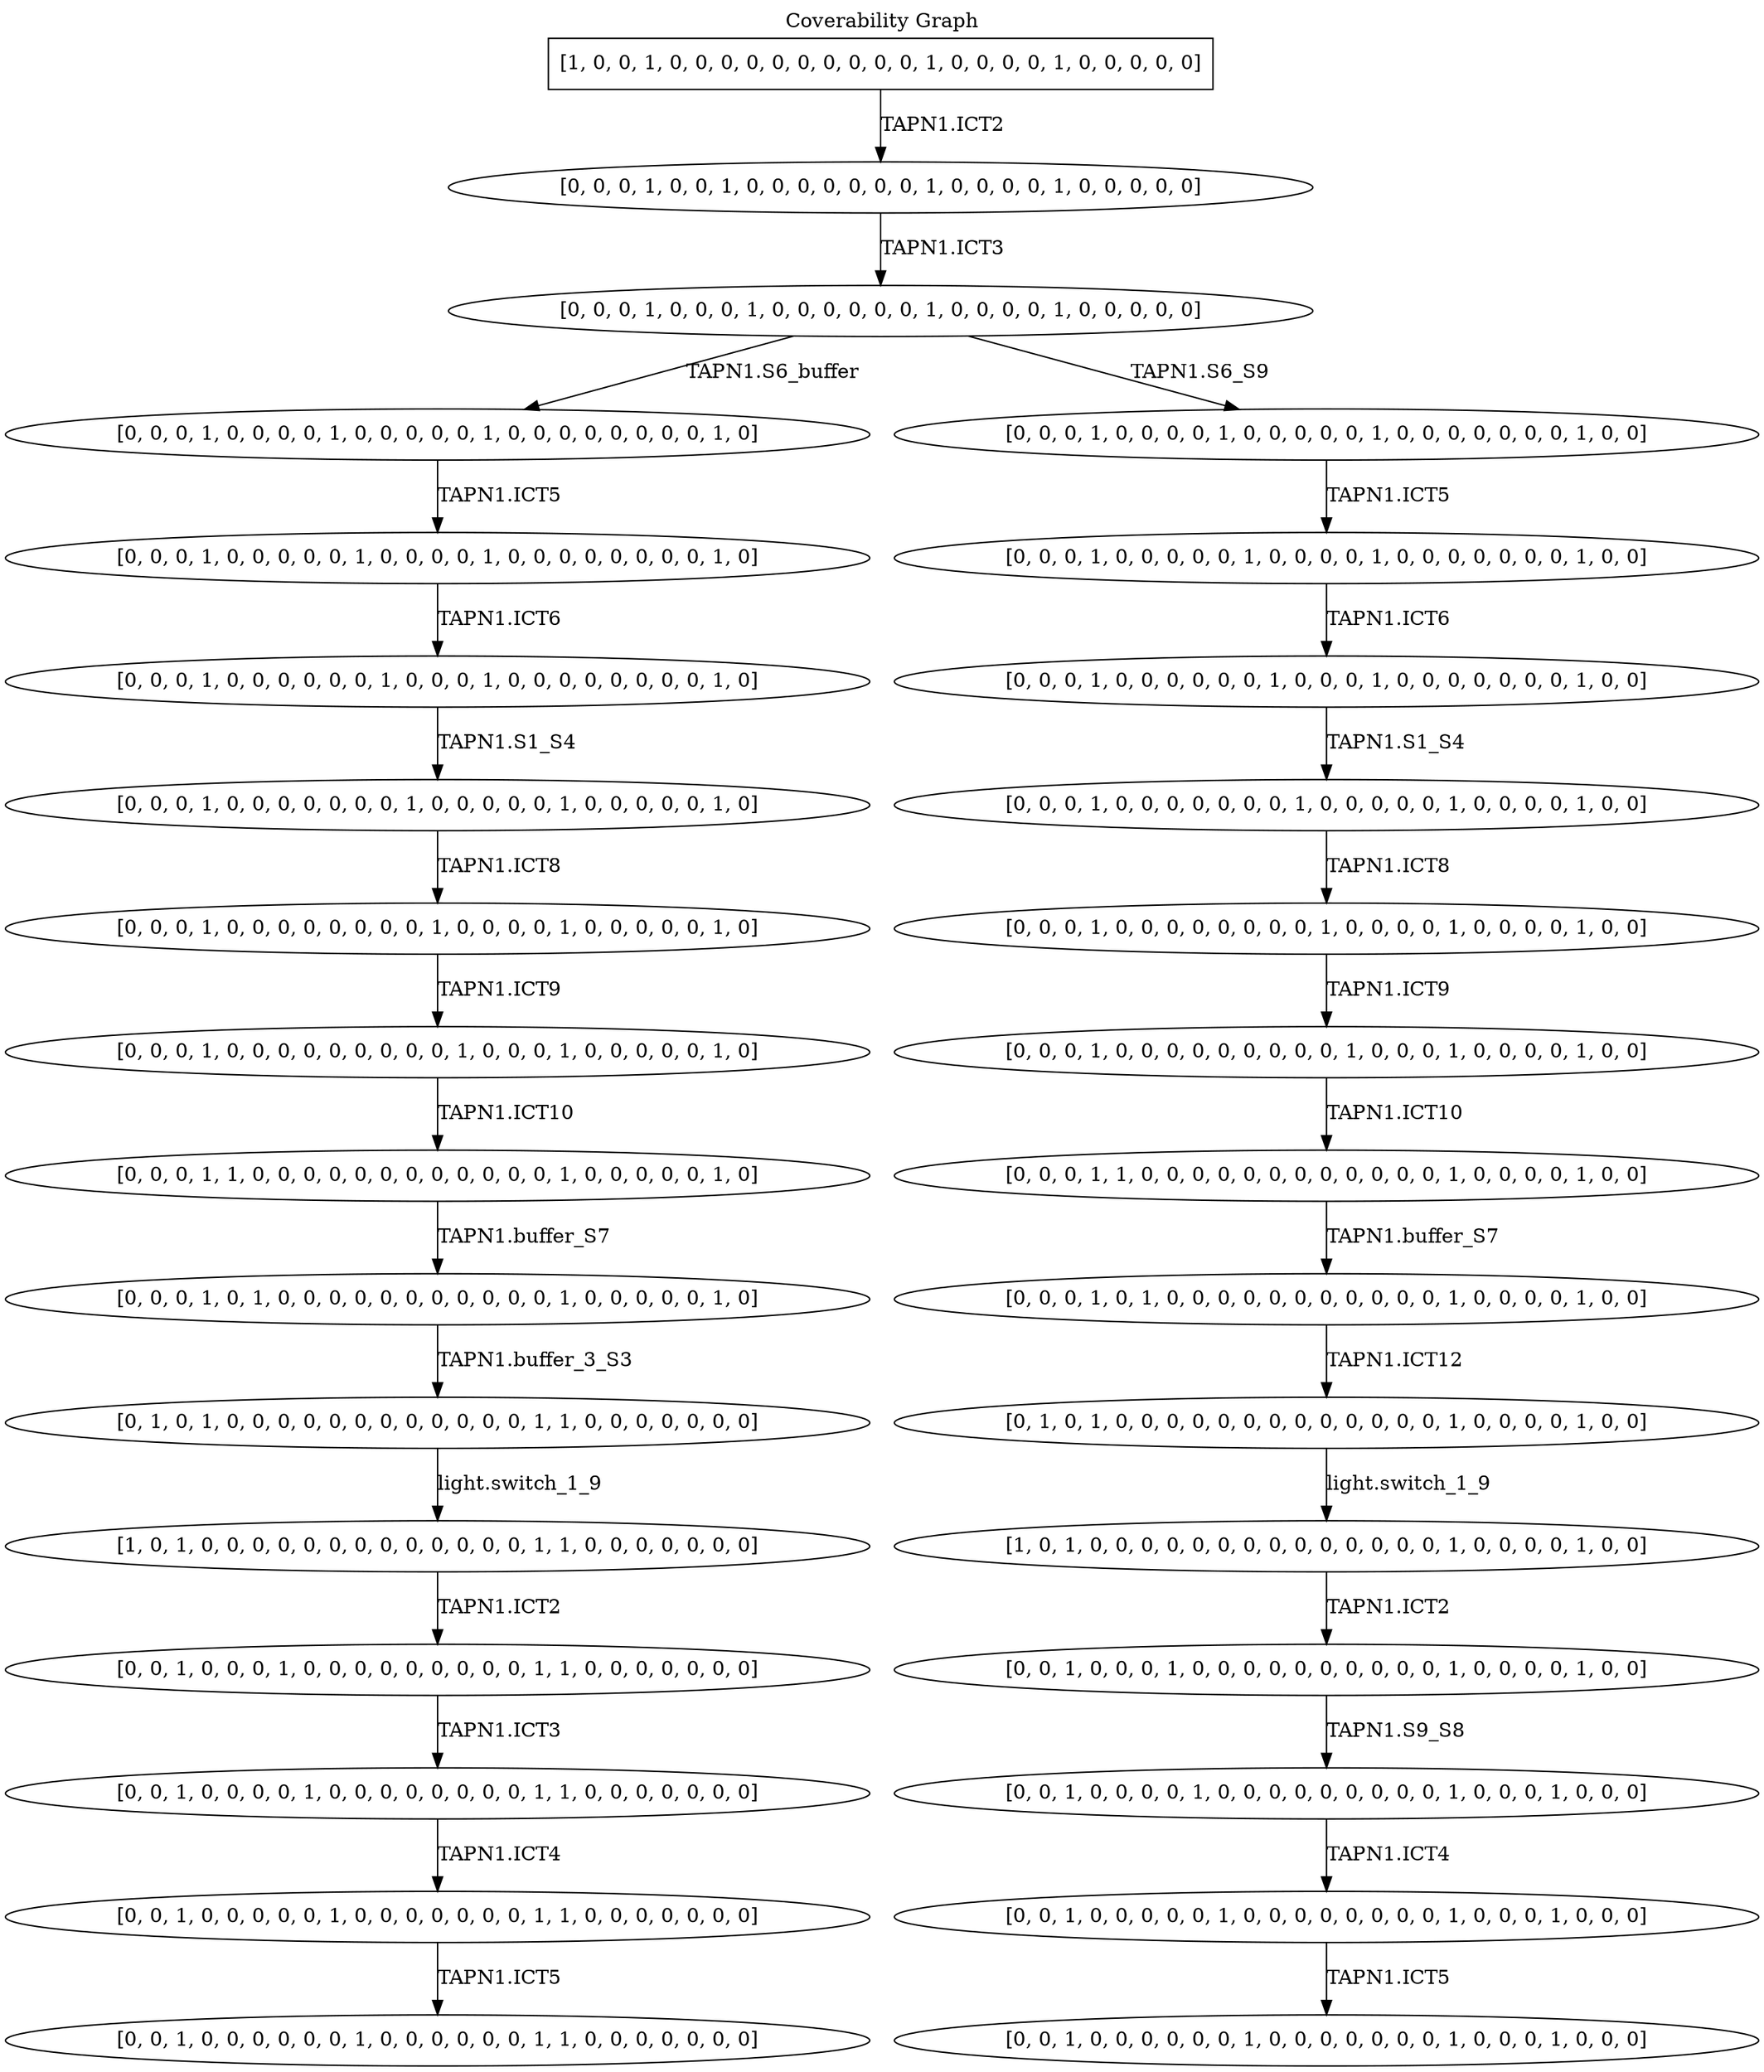 digraph CG {
  label="Coverability Graph";
  labelloc=t;
  S0 [shape=box, label="[1, 0, 0, 1, 0, 0, 0, 0, 0, 0, 0, 0, 0, 0, 1, 0, 0, 0, 0, 1, 0, 0, 0, 0, 0]"];
  S1 [label="[0, 0, 0, 1, 0, 0, 1, 0, 0, 0, 0, 0, 0, 0, 1, 0, 0, 0, 0, 1, 0, 0, 0, 0, 0]"];
  S2 [label="[0, 0, 0, 1, 0, 0, 0, 1, 0, 0, 0, 0, 0, 0, 1, 0, 0, 0, 0, 1, 0, 0, 0, 0, 0]"];
  S3 [label="[0, 0, 0, 1, 0, 0, 0, 0, 1, 0, 0, 0, 0, 0, 1, 0, 0, 0, 0, 0, 0, 0, 0, 1, 0]"];
  S4 [label="[0, 0, 0, 1, 0, 0, 0, 0, 1, 0, 0, 0, 0, 0, 1, 0, 0, 0, 0, 0, 0, 0, 1, 0, 0]"];
  S5 [label="[0, 0, 0, 1, 0, 0, 0, 0, 0, 1, 0, 0, 0, 0, 1, 0, 0, 0, 0, 0, 0, 0, 1, 0, 0]"];
  S6 [label="[0, 0, 0, 1, 0, 0, 0, 0, 0, 0, 1, 0, 0, 0, 1, 0, 0, 0, 0, 0, 0, 0, 1, 0, 0]"];
  S7 [label="[0, 0, 0, 1, 0, 0, 0, 0, 0, 0, 0, 1, 0, 0, 0, 0, 0, 1, 0, 0, 0, 0, 1, 0, 0]"];
  S8 [label="[0, 0, 0, 1, 0, 0, 0, 0, 0, 0, 0, 0, 1, 0, 0, 0, 0, 1, 0, 0, 0, 0, 1, 0, 0]"];
  S9 [label="[0, 0, 0, 1, 0, 0, 0, 0, 0, 0, 0, 0, 0, 1, 0, 0, 0, 1, 0, 0, 0, 0, 1, 0, 0]"];
  S10 [label="[0, 0, 0, 1, 1, 0, 0, 0, 0, 0, 0, 0, 0, 0, 0, 0, 0, 1, 0, 0, 0, 0, 1, 0, 0]"];
  S11 [label="[0, 0, 0, 1, 0, 1, 0, 0, 0, 0, 0, 0, 0, 0, 0, 0, 0, 1, 0, 0, 0, 0, 1, 0, 0]"];
  S12 [label="[0, 1, 0, 1, 0, 0, 0, 0, 0, 0, 0, 0, 0, 0, 0, 0, 0, 1, 0, 0, 0, 0, 1, 0, 0]"];
  S13 [label="[1, 0, 1, 0, 0, 0, 0, 0, 0, 0, 0, 0, 0, 0, 0, 0, 0, 1, 0, 0, 0, 0, 1, 0, 0]"];
  S14 [label="[0, 0, 1, 0, 0, 0, 1, 0, 0, 0, 0, 0, 0, 0, 0, 0, 0, 1, 0, 0, 0, 0, 1, 0, 0]"];
  S15 [label="[0, 0, 1, 0, 0, 0, 0, 1, 0, 0, 0, 0, 0, 0, 0, 0, 0, 1, 0, 0, 0, 1, 0, 0, 0]"];
  S16 [label="[0, 0, 1, 0, 0, 0, 0, 0, 1, 0, 0, 0, 0, 0, 0, 0, 0, 1, 0, 0, 0, 1, 0, 0, 0]"];
  S17 [label="[0, 0, 1, 0, 0, 0, 0, 0, 0, 1, 0, 0, 0, 0, 0, 0, 0, 1, 0, 0, 0, 1, 0, 0, 0]"];
  S18 [label="[0, 0, 0, 1, 0, 0, 0, 0, 0, 1, 0, 0, 0, 0, 1, 0, 0, 0, 0, 0, 0, 0, 0, 1, 0]"];
  S19 [label="[0, 0, 0, 1, 0, 0, 0, 0, 0, 0, 1, 0, 0, 0, 1, 0, 0, 0, 0, 0, 0, 0, 0, 1, 0]"];
  S20 [label="[0, 0, 0, 1, 0, 0, 0, 0, 0, 0, 0, 1, 0, 0, 0, 0, 0, 1, 0, 0, 0, 0, 0, 1, 0]"];
  S21 [label="[0, 0, 0, 1, 0, 0, 0, 0, 0, 0, 0, 0, 1, 0, 0, 0, 0, 1, 0, 0, 0, 0, 0, 1, 0]"];
  S22 [label="[0, 0, 0, 1, 0, 0, 0, 0, 0, 0, 0, 0, 0, 1, 0, 0, 0, 1, 0, 0, 0, 0, 0, 1, 0]"];
  S23 [label="[0, 0, 0, 1, 1, 0, 0, 0, 0, 0, 0, 0, 0, 0, 0, 0, 0, 1, 0, 0, 0, 0, 0, 1, 0]"];
  S24 [label="[0, 0, 0, 1, 0, 1, 0, 0, 0, 0, 0, 0, 0, 0, 0, 0, 0, 1, 0, 0, 0, 0, 0, 1, 0]"];
  S25 [label="[0, 1, 0, 1, 0, 0, 0, 0, 0, 0, 0, 0, 0, 0, 0, 0, 1, 1, 0, 0, 0, 0, 0, 0, 0]"];
  S26 [label="[1, 0, 1, 0, 0, 0, 0, 0, 0, 0, 0, 0, 0, 0, 0, 0, 1, 1, 0, 0, 0, 0, 0, 0, 0]"];
  S27 [label="[0, 0, 1, 0, 0, 0, 1, 0, 0, 0, 0, 0, 0, 0, 0, 0, 1, 1, 0, 0, 0, 0, 0, 0, 0]"];
  S28 [label="[0, 0, 1, 0, 0, 0, 0, 1, 0, 0, 0, 0, 0, 0, 0, 0, 1, 1, 0, 0, 0, 0, 0, 0, 0]"];
  S29 [label="[0, 0, 1, 0, 0, 0, 0, 0, 1, 0, 0, 0, 0, 0, 0, 0, 1, 1, 0, 0, 0, 0, 0, 0, 0]"];
  S30 [label="[0, 0, 1, 0, 0, 0, 0, 0, 0, 1, 0, 0, 0, 0, 0, 0, 1, 1, 0, 0, 0, 0, 0, 0, 0]"];
  S0 -> S1 [label="TAPN1.ICT2"];
  S1 -> S2 [label="TAPN1.ICT3"];
  S2 -> S3 [label="TAPN1.S6_buffer"];
  S2 -> S4 [label="TAPN1.S6_S9"];
  S4 -> S5 [label="TAPN1.ICT5"];
  S5 -> S6 [label="TAPN1.ICT6"];
  S6 -> S7 [label="TAPN1.S1_S4"];
  S7 -> S8 [label="TAPN1.ICT8"];
  S8 -> S9 [label="TAPN1.ICT9"];
  S9 -> S10 [label="TAPN1.ICT10"];
  S10 -> S11 [label="TAPN1.buffer_S7"];
  S11 -> S12 [label="TAPN1.ICT12"];
  S12 -> S13 [label="light.switch_1_9"];
  S13 -> S14 [label="TAPN1.ICT2"];
  S14 -> S15 [label="TAPN1.S9_S8"];
  S15 -> S16 [label="TAPN1.ICT4"];
  S16 -> S17 [label="TAPN1.ICT5"];
  S3 -> S18 [label="TAPN1.ICT5"];
  S18 -> S19 [label="TAPN1.ICT6"];
  S19 -> S20 [label="TAPN1.S1_S4"];
  S20 -> S21 [label="TAPN1.ICT8"];
  S21 -> S22 [label="TAPN1.ICT9"];
  S22 -> S23 [label="TAPN1.ICT10"];
  S23 -> S24 [label="TAPN1.buffer_S7"];
  S24 -> S25 [label="TAPN1.buffer_3_S3"];
  S25 -> S26 [label="light.switch_1_9"];
  S26 -> S27 [label="TAPN1.ICT2"];
  S27 -> S28 [label="TAPN1.ICT3"];
  S28 -> S29 [label="TAPN1.ICT4"];
  S29 -> S30 [label="TAPN1.ICT5"];
}
